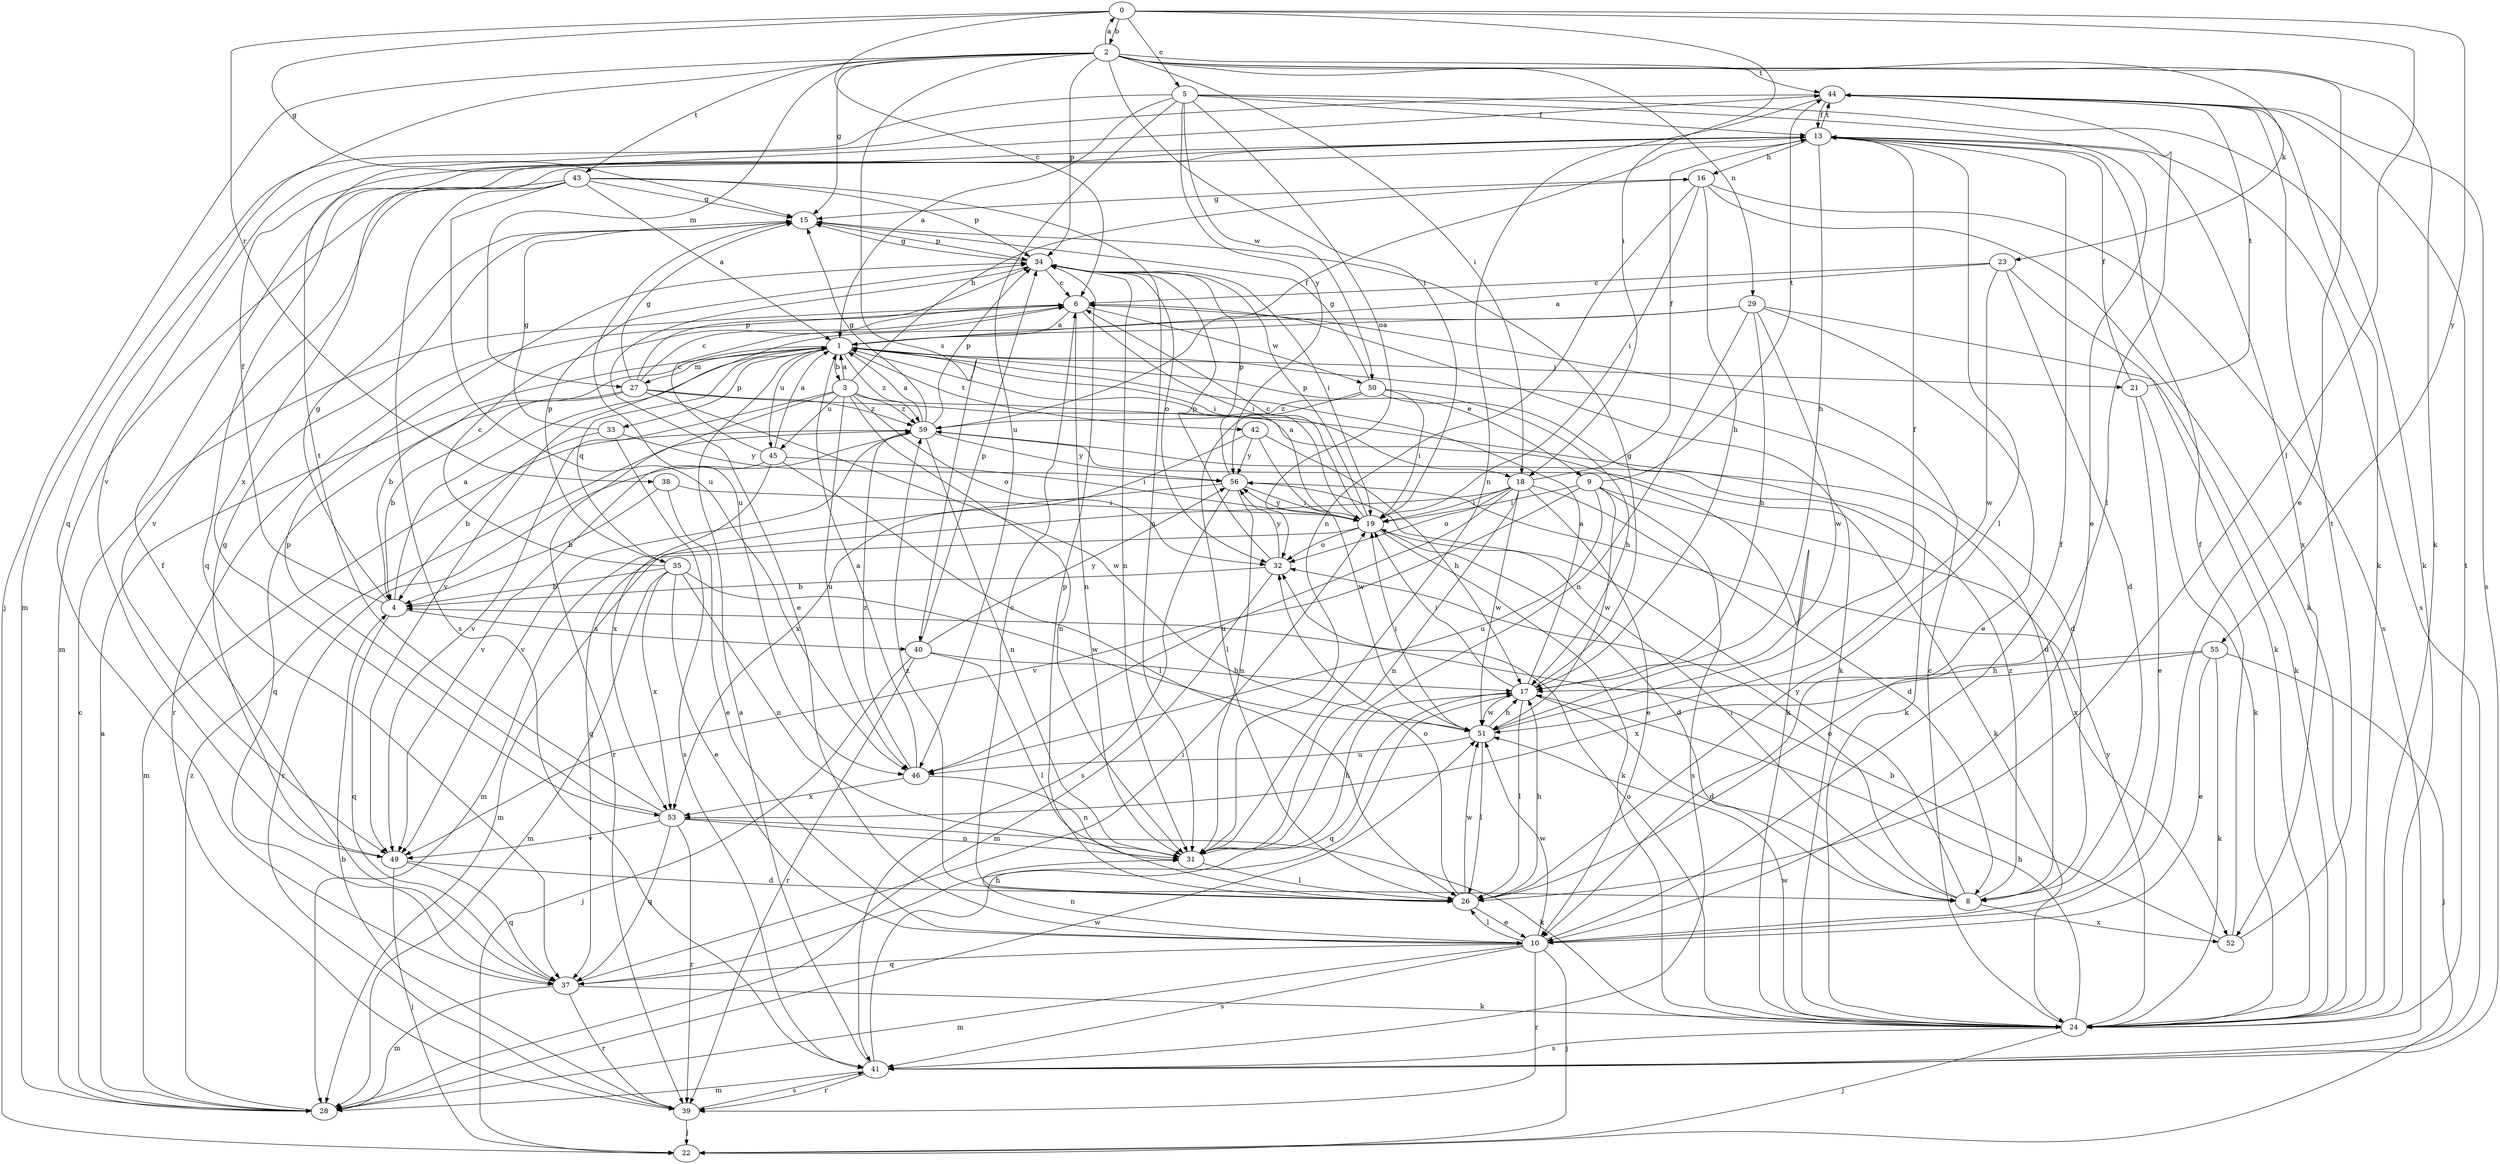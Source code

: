 strict digraph  {
0;
1;
2;
3;
4;
5;
6;
8;
9;
10;
13;
15;
16;
17;
18;
19;
21;
22;
23;
24;
26;
27;
28;
29;
31;
32;
33;
34;
35;
37;
38;
39;
40;
41;
42;
43;
44;
45;
46;
49;
50;
51;
52;
53;
55;
56;
59;
0 -> 2  [label=b];
0 -> 5  [label=c];
0 -> 6  [label=c];
0 -> 15  [label=g];
0 -> 18  [label=i];
0 -> 26  [label=l];
0 -> 38  [label=r];
0 -> 55  [label=y];
1 -> 3  [label=b];
1 -> 4  [label=b];
1 -> 8  [label=d];
1 -> 9  [label=e];
1 -> 18  [label=i];
1 -> 21  [label=j];
1 -> 27  [label=m];
1 -> 33  [label=p];
1 -> 35  [label=q];
1 -> 42  [label=t];
1 -> 45  [label=u];
1 -> 59  [label=z];
2 -> 0  [label=a];
2 -> 10  [label=e];
2 -> 15  [label=g];
2 -> 18  [label=i];
2 -> 19  [label=i];
2 -> 22  [label=j];
2 -> 23  [label=k];
2 -> 24  [label=k];
2 -> 27  [label=m];
2 -> 29  [label=n];
2 -> 34  [label=p];
2 -> 37  [label=q];
2 -> 40  [label=s];
2 -> 43  [label=t];
2 -> 44  [label=t];
3 -> 1  [label=a];
3 -> 8  [label=d];
3 -> 16  [label=h];
3 -> 31  [label=n];
3 -> 32  [label=o];
3 -> 39  [label=r];
3 -> 45  [label=u];
3 -> 46  [label=u];
3 -> 49  [label=v];
3 -> 59  [label=z];
4 -> 1  [label=a];
4 -> 13  [label=f];
4 -> 15  [label=g];
4 -> 37  [label=q];
4 -> 40  [label=s];
5 -> 1  [label=a];
5 -> 10  [label=e];
5 -> 13  [label=f];
5 -> 24  [label=k];
5 -> 28  [label=m];
5 -> 32  [label=o];
5 -> 46  [label=u];
5 -> 50  [label=w];
5 -> 56  [label=y];
6 -> 1  [label=a];
6 -> 19  [label=i];
6 -> 24  [label=k];
6 -> 31  [label=n];
6 -> 39  [label=r];
6 -> 50  [label=w];
8 -> 19  [label=i];
8 -> 32  [label=o];
8 -> 52  [label=x];
8 -> 56  [label=y];
8 -> 59  [label=z];
9 -> 19  [label=i];
9 -> 41  [label=s];
9 -> 44  [label=t];
9 -> 46  [label=u];
9 -> 49  [label=v];
9 -> 51  [label=w];
9 -> 52  [label=x];
10 -> 13  [label=f];
10 -> 22  [label=j];
10 -> 26  [label=l];
10 -> 28  [label=m];
10 -> 31  [label=n];
10 -> 37  [label=q];
10 -> 39  [label=r];
10 -> 41  [label=s];
10 -> 51  [label=w];
13 -> 16  [label=h];
13 -> 17  [label=h];
13 -> 26  [label=l];
13 -> 37  [label=q];
13 -> 41  [label=s];
13 -> 44  [label=t];
13 -> 52  [label=x];
13 -> 53  [label=x];
15 -> 34  [label=p];
15 -> 46  [label=u];
16 -> 15  [label=g];
16 -> 17  [label=h];
16 -> 19  [label=i];
16 -> 24  [label=k];
16 -> 31  [label=n];
16 -> 41  [label=s];
17 -> 1  [label=a];
17 -> 8  [label=d];
17 -> 15  [label=g];
17 -> 19  [label=i];
17 -> 26  [label=l];
17 -> 37  [label=q];
17 -> 51  [label=w];
18 -> 8  [label=d];
18 -> 10  [label=e];
18 -> 13  [label=f];
18 -> 19  [label=i];
18 -> 28  [label=m];
18 -> 31  [label=n];
18 -> 32  [label=o];
18 -> 46  [label=u];
18 -> 51  [label=w];
19 -> 1  [label=a];
19 -> 6  [label=c];
19 -> 8  [label=d];
19 -> 24  [label=k];
19 -> 28  [label=m];
19 -> 32  [label=o];
19 -> 34  [label=p];
19 -> 56  [label=y];
21 -> 10  [label=e];
21 -> 13  [label=f];
21 -> 24  [label=k];
21 -> 44  [label=t];
23 -> 1  [label=a];
23 -> 6  [label=c];
23 -> 8  [label=d];
23 -> 24  [label=k];
23 -> 51  [label=w];
24 -> 6  [label=c];
24 -> 17  [label=h];
24 -> 22  [label=j];
24 -> 32  [label=o];
24 -> 41  [label=s];
24 -> 44  [label=t];
24 -> 51  [label=w];
24 -> 56  [label=y];
26 -> 6  [label=c];
26 -> 10  [label=e];
26 -> 17  [label=h];
26 -> 32  [label=o];
26 -> 34  [label=p];
26 -> 51  [label=w];
26 -> 59  [label=z];
27 -> 4  [label=b];
27 -> 6  [label=c];
27 -> 15  [label=g];
27 -> 24  [label=k];
27 -> 34  [label=p];
27 -> 37  [label=q];
27 -> 51  [label=w];
27 -> 59  [label=z];
28 -> 1  [label=a];
28 -> 6  [label=c];
28 -> 51  [label=w];
28 -> 59  [label=z];
29 -> 1  [label=a];
29 -> 10  [label=e];
29 -> 17  [label=h];
29 -> 24  [label=k];
29 -> 31  [label=n];
29 -> 49  [label=v];
29 -> 51  [label=w];
31 -> 17  [label=h];
31 -> 26  [label=l];
32 -> 4  [label=b];
32 -> 28  [label=m];
32 -> 34  [label=p];
32 -> 56  [label=y];
33 -> 4  [label=b];
33 -> 15  [label=g];
33 -> 41  [label=s];
33 -> 56  [label=y];
34 -> 6  [label=c];
34 -> 10  [label=e];
34 -> 15  [label=g];
34 -> 19  [label=i];
34 -> 31  [label=n];
34 -> 32  [label=o];
35 -> 4  [label=b];
35 -> 6  [label=c];
35 -> 10  [label=e];
35 -> 28  [label=m];
35 -> 31  [label=n];
35 -> 34  [label=p];
35 -> 51  [label=w];
35 -> 53  [label=x];
37 -> 13  [label=f];
37 -> 19  [label=i];
37 -> 24  [label=k];
37 -> 28  [label=m];
37 -> 39  [label=r];
38 -> 4  [label=b];
38 -> 10  [label=e];
38 -> 19  [label=i];
39 -> 4  [label=b];
39 -> 22  [label=j];
39 -> 41  [label=s];
40 -> 17  [label=h];
40 -> 22  [label=j];
40 -> 26  [label=l];
40 -> 34  [label=p];
40 -> 39  [label=r];
40 -> 56  [label=y];
41 -> 1  [label=a];
41 -> 17  [label=h];
41 -> 28  [label=m];
41 -> 39  [label=r];
42 -> 17  [label=h];
42 -> 51  [label=w];
42 -> 53  [label=x];
42 -> 56  [label=y];
43 -> 1  [label=a];
43 -> 15  [label=g];
43 -> 28  [label=m];
43 -> 31  [label=n];
43 -> 34  [label=p];
43 -> 41  [label=s];
43 -> 46  [label=u];
43 -> 49  [label=v];
44 -> 13  [label=f];
44 -> 24  [label=k];
44 -> 26  [label=l];
44 -> 31  [label=n];
44 -> 41  [label=s];
44 -> 49  [label=v];
45 -> 1  [label=a];
45 -> 6  [label=c];
45 -> 19  [label=i];
45 -> 26  [label=l];
45 -> 49  [label=v];
45 -> 53  [label=x];
46 -> 1  [label=a];
46 -> 31  [label=n];
46 -> 53  [label=x];
46 -> 59  [label=z];
49 -> 8  [label=d];
49 -> 15  [label=g];
49 -> 22  [label=j];
49 -> 37  [label=q];
50 -> 15  [label=g];
50 -> 17  [label=h];
50 -> 19  [label=i];
50 -> 24  [label=k];
50 -> 26  [label=l];
50 -> 59  [label=z];
51 -> 13  [label=f];
51 -> 17  [label=h];
51 -> 19  [label=i];
51 -> 26  [label=l];
51 -> 46  [label=u];
52 -> 4  [label=b];
52 -> 13  [label=f];
52 -> 44  [label=t];
53 -> 24  [label=k];
53 -> 31  [label=n];
53 -> 34  [label=p];
53 -> 37  [label=q];
53 -> 39  [label=r];
53 -> 44  [label=t];
53 -> 49  [label=v];
55 -> 10  [label=e];
55 -> 17  [label=h];
55 -> 22  [label=j];
55 -> 24  [label=k];
55 -> 53  [label=x];
56 -> 19  [label=i];
56 -> 31  [label=n];
56 -> 34  [label=p];
56 -> 37  [label=q];
56 -> 41  [label=s];
59 -> 1  [label=a];
59 -> 13  [label=f];
59 -> 15  [label=g];
59 -> 24  [label=k];
59 -> 28  [label=m];
59 -> 31  [label=n];
59 -> 34  [label=p];
59 -> 39  [label=r];
59 -> 49  [label=v];
59 -> 56  [label=y];
}

